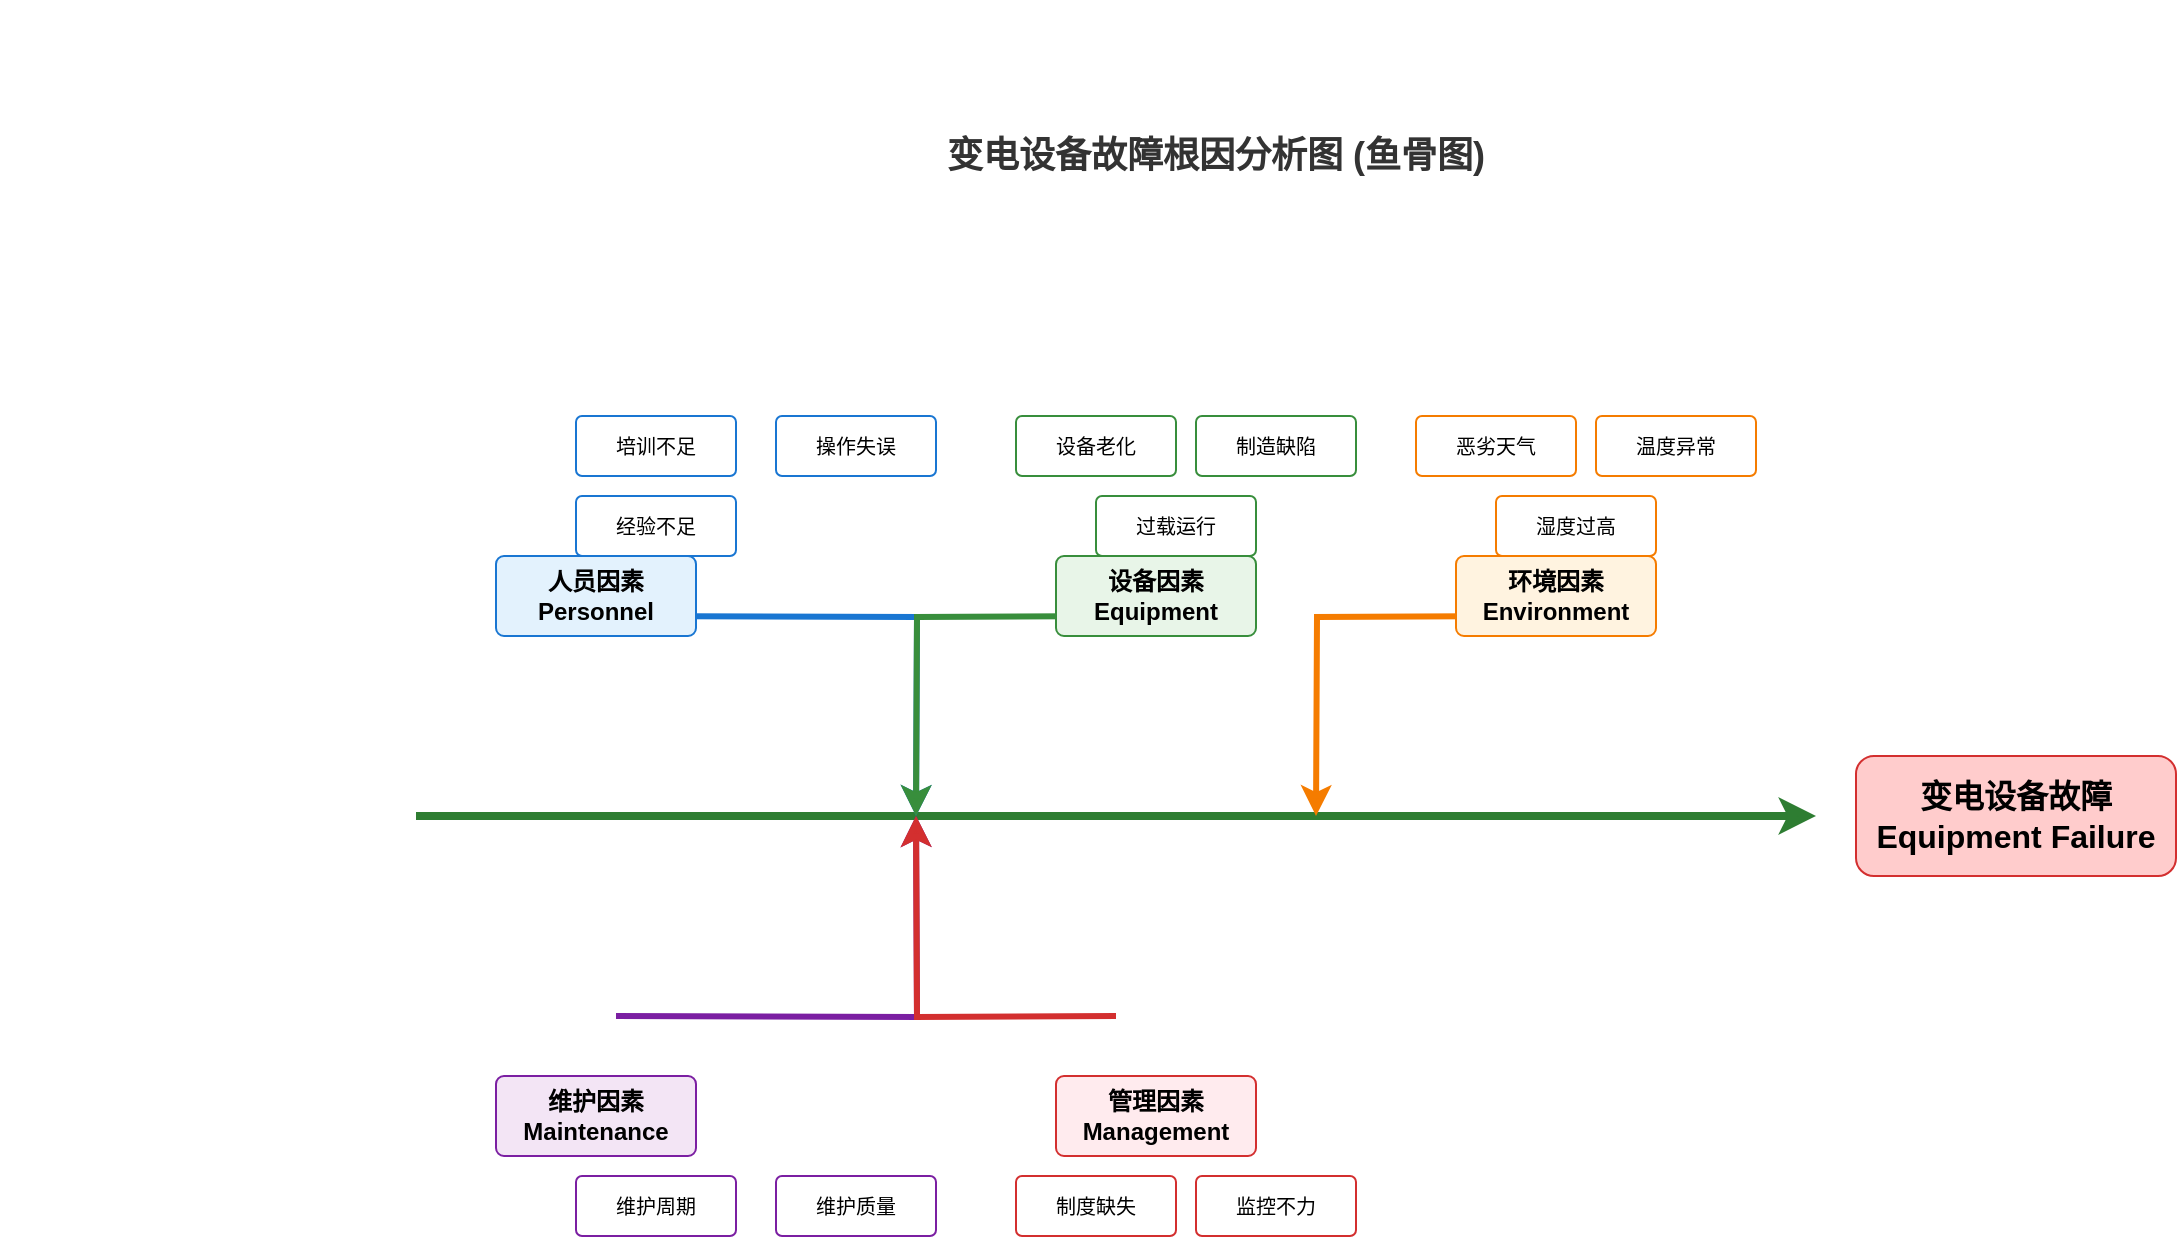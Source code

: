 <mxfile>
    <diagram id="fault-analysis" name="变电设备故障鱼骨图分析">
        <mxGraphModel dx="1200" dy="800" grid="1" gridSize="10" guides="1" tooltips="1" connect="1" arrows="1" fold="1" page="1" pageScale="1" pageWidth="1200" pageHeight="800" math="0" shadow="0">
            <root>
                <mxCell id="0"/>
                <mxCell id="1" parent="0"/>
                
                <!-- 主干 -->
                <mxCell id="main-spine" value="" style="edgeStyle=orthogonalEdgeStyle;rounded=0;orthogonalLoop=1;jettySize=auto;html=1;strokeWidth=4;strokeColor=#2E7D32;" parent="1" edge="1">
                    <mxGeometry relative="1" as="geometry">
                        <mxPoint x="200" y="400" as="sourcePoint"/>
                        <mxPoint x="900" y="400" as="targetPoint"/>
                    </mxGeometry>
                </mxCell>
                
                <!-- 问题框 -->
                <mxCell id="problem-box" value="变电设备故障&#xa;Equipment Failure" style="rounded=1;whiteSpace=wrap;html=1;fillColor=#ffcccc;strokeColor=#d32f2f;fontSize=16;fontStyle=1;arcSize=15;" parent="1" vertex="1">
                    <mxGeometry x="920" y="370" width="160" height="60" as="geometry"/>
                </mxCell>
                
                <!-- 人员因素 -->
                <mxCell id="people-branch" value="" style="edgeStyle=orthogonalEdgeStyle;rounded=0;orthogonalLoop=1;jettySize=auto;html=1;strokeWidth=3;strokeColor=#1976D2;" parent="1" edge="1">
                    <mxGeometry relative="1" as="geometry">
                        <mxPoint x="300" y="300" as="sourcePoint"/>
                        <mxPoint x="450" y="400" as="targetPoint"/>
                    </mxGeometry>
                </mxCell>
                <mxCell id="people-label" value="人员因素&#xa;Personnel" style="rounded=1;whiteSpace=wrap;html=1;fillColor=#e3f2fd;strokeColor=#1976D2;fontSize=12;fontStyle=1;arcSize=10;" parent="1" vertex="1">
                    <mxGeometry x="240" y="270" width="100" height="40" as="geometry"/>
                </mxCell>
                
                <!-- 人员子因素 -->
                <mxCell id="training" value="培训不足" style="rounded=1;whiteSpace=wrap;html=1;fillColor=#ffffff;strokeColor=#1976D2;fontSize=10;arcSize=10;" parent="1" vertex="1">
                    <mxGeometry x="280" y="200" width="80" height="30" as="geometry"/>
                </mxCell>
                <mxCell id="experience" value="经验不足" style="rounded=1;whiteSpace=wrap;html=1;fillColor=#ffffff;strokeColor=#1976D2;fontSize=10;arcSize=10;" parent="1" vertex="1">
                    <mxGeometry x="280" y="240" width="80" height="30" as="geometry"/>
                </mxCell>
                <mxCell id="operation" value="操作失误" style="rounded=1;whiteSpace=wrap;html=1;fillColor=#ffffff;strokeColor=#1976D2;fontSize=10;arcSize=10;" parent="1" vertex="1">
                    <mxGeometry x="380" y="200" width="80" height="30" as="geometry"/>
                </mxCell>
                
                <!-- 设备因素 -->
                <mxCell id="equipment-branch" value="" style="edgeStyle=orthogonalEdgeStyle;rounded=0;orthogonalLoop=1;jettySize=auto;html=1;strokeWidth=3;strokeColor=#388E3C;" parent="1" edge="1">
                    <mxGeometry relative="1" as="geometry">
                        <mxPoint x="550" y="300" as="sourcePoint"/>
                        <mxPoint x="450" y="400" as="targetPoint"/>
                    </mxGeometry>
                </mxCell>
                <mxCell id="equipment-label" value="设备因素&#xa;Equipment" style="rounded=1;whiteSpace=wrap;html=1;fillColor=#e8f5e8;strokeColor=#388E3C;fontSize=12;fontStyle=1;arcSize=10;" parent="1" vertex="1">
                    <mxGeometry x="520" y="270" width="100" height="40" as="geometry"/>
                </mxCell>
                
                <!-- 设备子因素 -->
                <mxCell id="aging" value="设备老化" style="rounded=1;whiteSpace=wrap;html=1;fillColor=#ffffff;strokeColor=#388E3C;fontSize=10;arcSize=10;" parent="1" vertex="1">
                    <mxGeometry x="500" y="200" width="80" height="30" as="geometry"/>
                </mxCell>
                <mxCell id="defect" value="制造缺陷" style="rounded=1;whiteSpace=wrap;html=1;fillColor=#ffffff;strokeColor=#388E3C;fontSize=10;arcSize=10;" parent="1" vertex="1">
                    <mxGeometry x="590" y="200" width="80" height="30" as="geometry"/>
                </mxCell>
                <mxCell id="overload" value="过载运行" style="rounded=1;whiteSpace=wrap;html=1;fillColor=#ffffff;strokeColor=#388E3C;fontSize=10;arcSize=10;" parent="1" vertex="1">
                    <mxGeometry x="540" y="240" width="80" height="30" as="geometry"/>
                </mxCell>
                
                <!-- 环境因素 -->
                <mxCell id="environment-branch" value="" style="edgeStyle=orthogonalEdgeStyle;rounded=0;orthogonalLoop=1;jettySize=auto;html=1;strokeWidth=3;strokeColor=#F57C00;" parent="1" edge="1">
                    <mxGeometry relative="1" as="geometry">
                        <mxPoint x="750" y="300" as="sourcePoint"/>
                        <mxPoint x="650" y="400" as="targetPoint"/>
                    </mxGeometry>
                </mxCell>
                <mxCell id="environment-label" value="环境因素&#xa;Environment" style="rounded=1;whiteSpace=wrap;html=1;fillColor=#fff3e0;strokeColor=#F57C00;fontSize=12;fontStyle=1;arcSize=10;" parent="1" vertex="1">
                    <mxGeometry x="720" y="270" width="100" height="40" as="geometry"/>
                </mxCell>
                
                <!-- 环境子因素 -->
                <mxCell id="weather" value="恶劣天气" style="rounded=1;whiteSpace=wrap;html=1;fillColor=#ffffff;strokeColor=#F57C00;fontSize=10;arcSize=10;" parent="1" vertex="1">
                    <mxGeometry x="700" y="200" width="80" height="30" as="geometry"/>
                </mxCell>
                <mxCell id="temperature" value="温度异常" style="rounded=1;whiteSpace=wrap;html=1;fillColor=#ffffff;strokeColor=#F57C00;fontSize=10;arcSize=10;" parent="1" vertex="1">
                    <mxGeometry x="790" y="200" width="80" height="30" as="geometry"/>
                </mxCell>
                <mxCell id="humidity" value="湿度过高" style="rounded=1;whiteSpace=wrap;html=1;fillColor=#ffffff;strokeColor=#F57C00;fontSize=10;arcSize=10;" parent="1" vertex="1">
                    <mxGeometry x="740" y="240" width="80" height="30" as="geometry"/>
                </mxCell>
                
                <!-- 维护因素 -->
                <mxCell id="maintenance-branch" value="" style="edgeStyle=orthogonalEdgeStyle;rounded=0;orthogonalLoop=1;jettySize=auto;html=1;strokeWidth=3;strokeColor=#7B1FA2;" parent="1" edge="1">
                    <mxGeometry relative="1" as="geometry">
                        <mxPoint x="300" y="500" as="sourcePoint"/>
                        <mxPoint x="450" y="400" as="targetPoint"/>
                    </mxGeometry>
                </mxCell>
                <mxCell id="maintenance-label" value="维护因素&#xa;Maintenance" style="rounded=1;whiteSpace=wrap;html=1;fillColor=#f3e5f5;strokeColor=#7B1FA2;fontSize=12;fontStyle=1;arcSize=10;" parent="1" vertex="1">
                    <mxGeometry x="240" y="530" width="100" height="40" as="geometry"/>
                </mxCell>
                
                <!-- 维护子因素 -->
                <mxCell id="schedule" value="维护周期" style="rounded=1;whiteSpace=wrap;html=1;fillColor=#ffffff;strokeColor=#7B1FA2;fontSize=10;arcSize=10;" parent="1" vertex="1">
                    <mxGeometry x="280" y="580" width="80" height="30" as="geometry"/>
                </mxCell>
                <mxCell id="quality" value="维护质量" style="rounded=1;whiteSpace=wrap;html=1;fillColor=#ffffff;strokeColor=#7B1FA2;fontSize=10;arcSize=10;" parent="1" vertex="1">
                    <mxGeometry x="380" y="580" width="80" height="30" as="geometry"/>
                </mxCell>
                
                <!-- 管理因素 -->
                <mxCell id="management-branch" value="" style="edgeStyle=orthogonalEdgeStyle;rounded=0;orthogonalLoop=1;jettySize=auto;html=1;strokeWidth=3;strokeColor=#D32F2F;" parent="1" edge="1">
                    <mxGeometry relative="1" as="geometry">
                        <mxPoint x="550" y="500" as="sourcePoint"/>
                        <mxPoint x="450" y="400" as="targetPoint"/>
                    </mxGeometry>
                </mxCell>
                <mxCell id="management-label" value="管理因素&#xa;Management" style="rounded=1;whiteSpace=wrap;html=1;fillColor=#ffebee;strokeColor=#D32F2F;fontSize=12;fontStyle=1;arcSize=10;" parent="1" vertex="1">
                    <mxGeometry x="520" y="530" width="100" height="40" as="geometry"/>
                </mxCell>
                
                <!-- 管理子因素 -->
                <mxCell id="procedure" value="制度缺失" style="rounded=1;whiteSpace=wrap;html=1;fillColor=#ffffff;strokeColor=#D32F2F;fontSize=10;arcSize=10;" parent="1" vertex="1">
                    <mxGeometry x="500" y="580" width="80" height="30" as="geometry"/>
                </mxCell>
                <mxCell id="monitoring" value="监控不力" style="rounded=1;whiteSpace=wrap;html=1;fillColor=#ffffff;strokeColor=#D32F2F;fontSize=10;arcSize=10;" parent="1" vertex="1">
                    <mxGeometry x="590" y="580" width="80" height="30" as="geometry"/>
                </mxCell>
                
                <!-- 标题 -->
                <mxCell id="title" value="变电设备故障根因分析图 (鱼骨图)" style="text;html=1;strokeColor=none;fillColor=none;align=center;verticalAlign=middle;whiteSpace=wrap;rounded=0;fontSize=18;fontStyle=1;fontColor=#333333;" parent="1" vertex="1">
                    <mxGeometry x="400" y="50" width="400" height="40" as="geometry"/>
                </mxCell>
                
                <!-- 连接线 -->
                <mxCell id="connect1" value="" style="edgeStyle=orthogonalEdgeStyle;rounded=0;orthogonalLoop=1;jettySize=auto;html=1;strokeWidth=1;strokeColor=#1976D2;" parent="1" source="training" target="people-label" edge="1"/>
                <mxCell id="connect2" value="" style="edgeStyle=orthogonalEdgeStyle;rounded=0;orthogonalLoop=1;jettySize=auto;html=1;strokeWidth=1;strokeColor=#1976D2;" parent="1" source="experience" target="people-label" edge="1"/>
                <mxCell id="connect3" value="" style="edgeStyle=orthogonalEdgeStyle;rounded=0;orthogonalLoop=1;jettySize=auto;html=1;strokeWidth=1;strokeColor=#1976D2;" parent="1" source="operation" target="people-label" edge="1"/>
                
                <mxCell id="connect4" value="" style="edgeStyle=orthogonalEdgeStyle;rounded=0;orthogonalLoop=1;jettySize=auto;html=1;strokeWidth=1;strokeColor=#388E3C;" parent="1" source="aging" target="equipment-label" edge="1"/>
                <mxCell id="connect5" value="" style="edgeStyle=orthogonalEdgeStyle;rounded=0;orthogonalLoop=1;jettySize=auto;html=1;strokeWidth=1;strokeColor=#388E3C;" parent="1" source="defect" target="equipment-label" edge="1"/>
                <mxCell id="connect6" value="" style="edgeStyle=orthogonalEdgeStyle;rounded=0;orthogonalLoop=1;jettySize=auto;html=1;strokeWidth=1;strokeColor=#388E3C;" parent="1" source="overload" target="equipment-label" edge="1"/>
                
                <mxCell id="connect7" value="" style="edgeStyle=orthogonalEdgeStyle;rounded=0;orthogonalLoop=1;jettySize=auto;html=1;strokeWidth=1;strokeColor=#F57C00;" parent="1" source="weather" target="environment-label" edge="1"/>
                <mxCell id="connect8" value="" style="edgeStyle=orthogonalEdgeStyle;rounded=0;orthogonalLoop=1;jettySize=auto;html=1;strokeWidth=1;strokeColor=#F57C00;" parent="1" source="temperature" target="environment-label" edge="1"/>
                <mxCell id="connect9" value="" style="edgeStyle=orthogonalEdgeStyle;rounded=0;orthogonalLoop=1;jettySize=auto;html=1;strokeWidth=1;strokeColor=#F57C00;" parent="1" source="humidity" target="environment-label" edge="1"/>
                
                <mxCell id="connect10" value="" style="edgeStyle=orthogonalEdgeStyle;rounded=0;orthogonalLoop=1;jettySize=auto;html=1;strokeWidth=1;strokeColor=#7B1FA2;" parent="1" source="schedule" target="maintenance-label" edge="1"/>
                <mxCell id="connect11" value="" style="edgeStyle=orthogonalEdgeStyle;rounded=0;orthogonalLoop=1;jettySize=auto;html=1;strokeWidth=1;strokeColor=#7B1FA2;" parent="1" source="quality" target="maintenance-label" edge="1"/>
                
                <mxCell id="connect12" value="" style="edgeStyle=orthogonalEdgeStyle;rounded=0;orthogonalLoop=1;jettySize=auto;html=1;strokeWidth=1;strokeColor=#D32F2F;" parent="1" source="procedure" target="management-label" edge="1"/>
                <mxCell id="connect13" value="" style="edgeStyle=orthogonalEdgeStyle;rounded=0;orthogonalLoop=1;jettySize=auto;html=1;strokeWidth=1;strokeColor=#D32F2F;" parent="1" source="monitoring" target="management-label" edge="1"/>
            </root>
        </mxGraphModel>
    </diagram>
</mxfile>